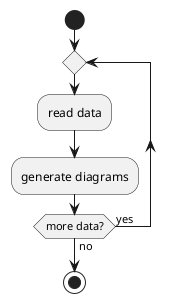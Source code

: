 @startuml
	start
	repeat
		:read data;
		:generate diagrams;
	repeat while (more data?) is (yes) not (no)
	stop
@enduml

' 6.6.2 Repeat loop with repeat action and backward action
@startuml
	start
	repeat :foo as starting label;
		:read data;
		:generate diagrams;
		backward:This is backward;
	repeat while (more data?) is (yes)
	->no;
	stop
@enduml